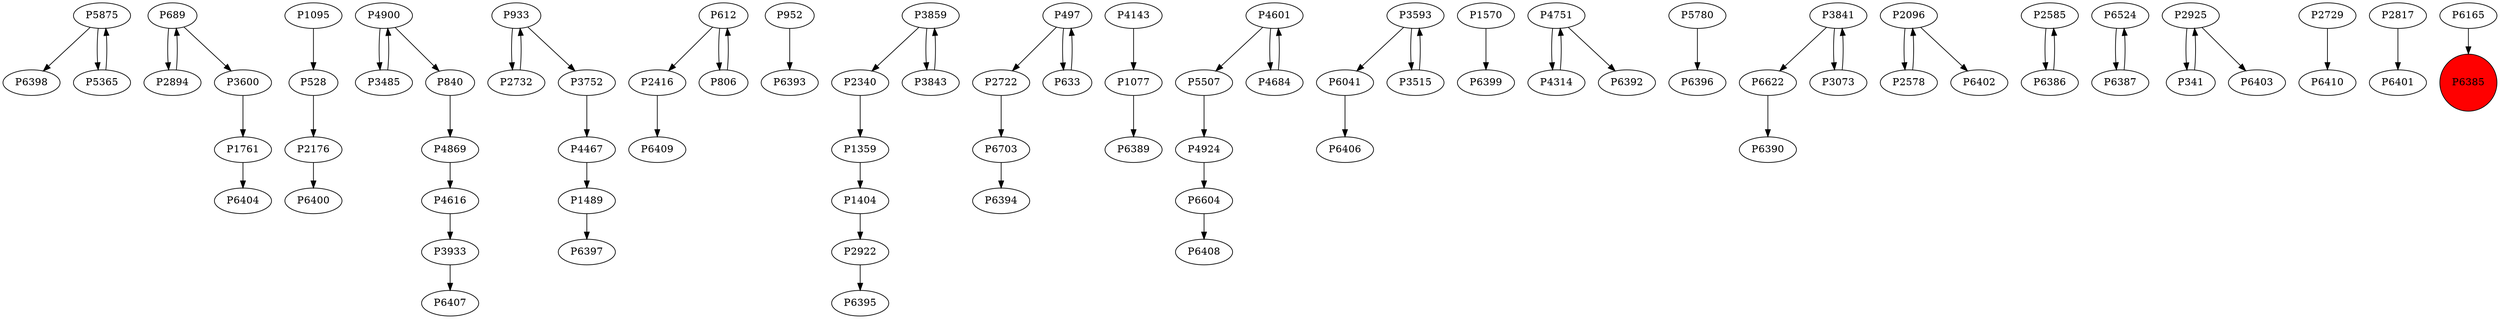 digraph {
	P5875 -> P6398
	P689 -> P2894
	P1095 -> P528
	P4616 -> P3933
	P4467 -> P1489
	P612 -> P2416
	P952 -> P6393
	P1359 -> P1404
	P2340 -> P1359
	P497 -> P2722
	P4900 -> P3485
	P2722 -> P6703
	P1404 -> P2922
	P528 -> P2176
	P6703 -> P6394
	P1077 -> P6389
	P4924 -> P6604
	P2176 -> P6400
	P3593 -> P6041
	P2922 -> P6395
	P6604 -> P6408
	P4601 -> P5507
	P1570 -> P6399
	P4751 -> P4314
	P5780 -> P6396
	P612 -> P806
	P6622 -> P6390
	P2096 -> P2578
	P2585 -> P6386
	P2732 -> P933
	P806 -> P612
	P3841 -> P3073
	P6524 -> P6387
	P2578 -> P2096
	P3515 -> P3593
	P5365 -> P5875
	P2925 -> P341
	P2925 -> P6403
	P2729 -> P6410
	P341 -> P2925
	P633 -> P497
	P2894 -> P689
	P4143 -> P1077
	P4314 -> P4751
	P3600 -> P1761
	P933 -> P2732
	P3841 -> P6622
	P4900 -> P840
	P3593 -> P3515
	P1761 -> P6404
	P2817 -> P6401
	P6041 -> P6406
	P1489 -> P6397
	P3752 -> P4467
	P5875 -> P5365
	P3933 -> P6407
	P2096 -> P6402
	P840 -> P4869
	P3073 -> P3841
	P689 -> P3600
	P6386 -> P2585
	P4601 -> P4684
	P3485 -> P4900
	P933 -> P3752
	P4684 -> P4601
	P4751 -> P6392
	P3859 -> P3843
	P497 -> P633
	P3859 -> P2340
	P3843 -> P3859
	P6165 -> P6385
	P2416 -> P6409
	P5507 -> P4924
	P4869 -> P4616
	P6387 -> P6524
	P6385 [shape=circle]
	P6385 [style=filled]
	P6385 [fillcolor=red]
}
